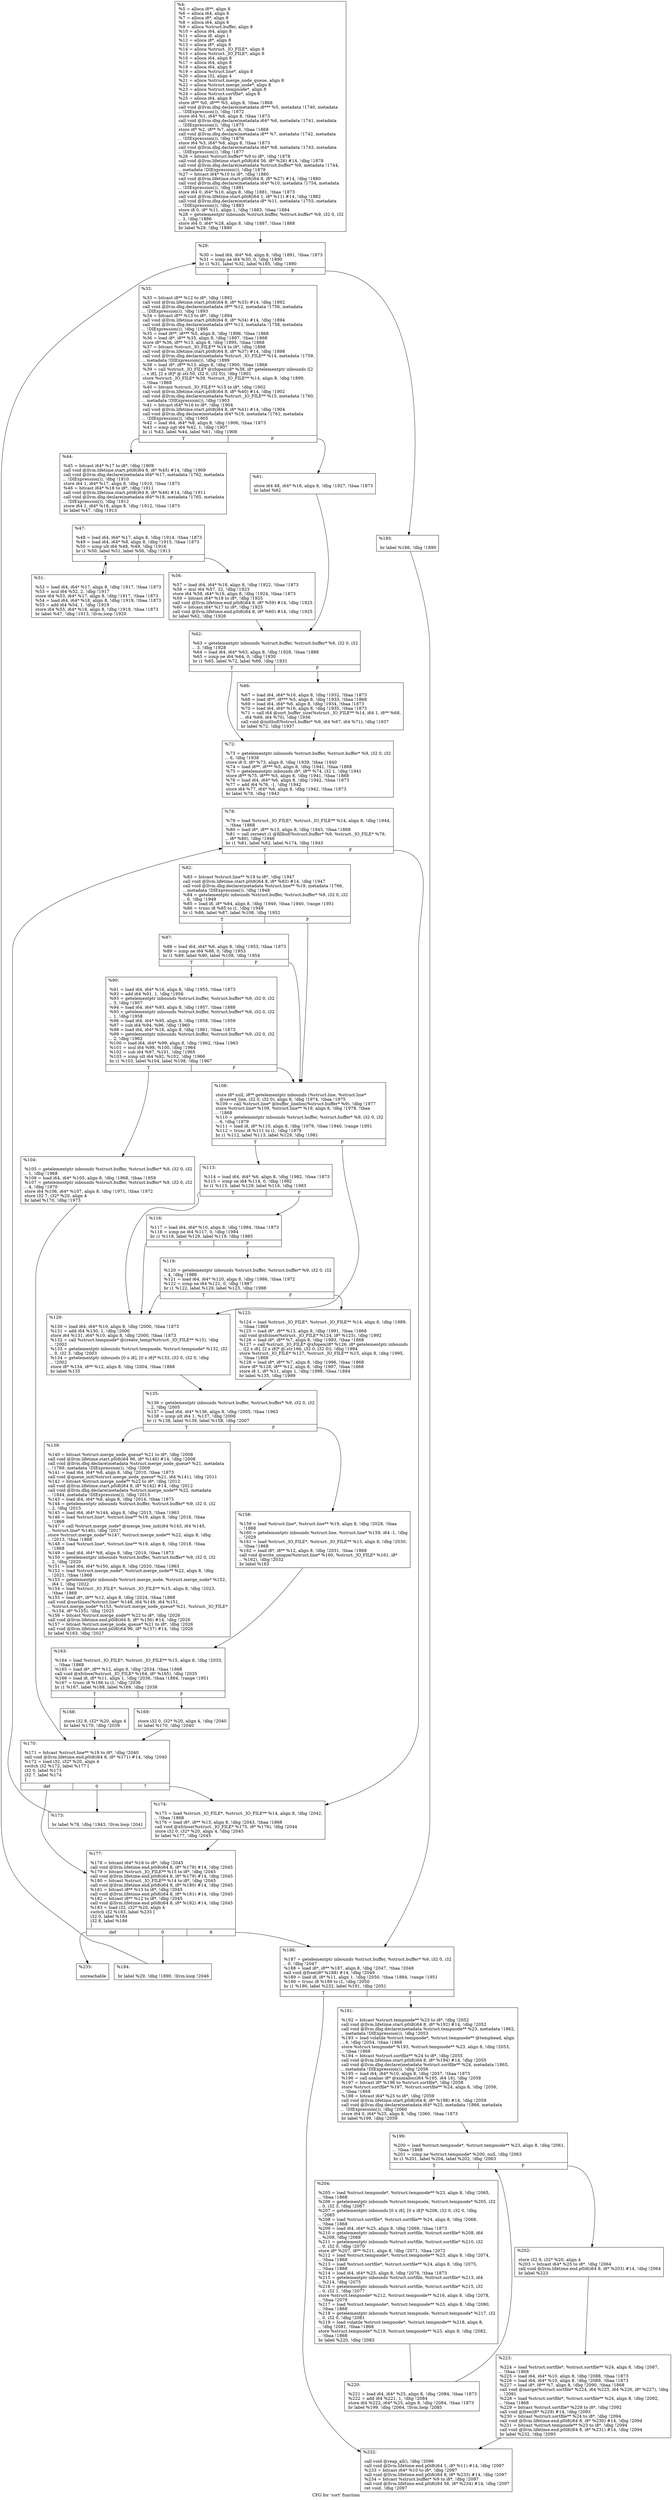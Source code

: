 digraph "CFG for 'sort' function" {
	label="CFG for 'sort' function";

	Node0x1edafd0 [shape=record,label="{%4:\l  %5 = alloca i8**, align 8\l  %6 = alloca i64, align 8\l  %7 = alloca i8*, align 8\l  %8 = alloca i64, align 8\l  %9 = alloca %struct.buffer, align 8\l  %10 = alloca i64, align 8\l  %11 = alloca i8, align 1\l  %12 = alloca i8*, align 8\l  %13 = alloca i8*, align 8\l  %14 = alloca %struct._IO_FILE*, align 8\l  %15 = alloca %struct._IO_FILE*, align 8\l  %16 = alloca i64, align 8\l  %17 = alloca i64, align 8\l  %18 = alloca i64, align 8\l  %19 = alloca %struct.line*, align 8\l  %20 = alloca i32, align 4\l  %21 = alloca %struct.merge_node_queue, align 8\l  %22 = alloca %struct.merge_node*, align 8\l  %23 = alloca %struct.tempnode*, align 8\l  %24 = alloca %struct.sortfile*, align 8\l  %25 = alloca i64, align 8\l  store i8** %0, i8*** %5, align 8, !tbaa !1868\l  call void @llvm.dbg.declare(metadata i8*** %5, metadata !1740, metadata\l... !DIExpression()), !dbg !1872\l  store i64 %1, i64* %6, align 8, !tbaa !1873\l  call void @llvm.dbg.declare(metadata i64* %6, metadata !1741, metadata\l... !DIExpression()), !dbg !1875\l  store i8* %2, i8** %7, align 8, !tbaa !1868\l  call void @llvm.dbg.declare(metadata i8** %7, metadata !1742, metadata\l... !DIExpression()), !dbg !1876\l  store i64 %3, i64* %8, align 8, !tbaa !1873\l  call void @llvm.dbg.declare(metadata i64* %8, metadata !1743, metadata\l... !DIExpression()), !dbg !1877\l  %26 = bitcast %struct.buffer* %9 to i8*, !dbg !1878\l  call void @llvm.lifetime.start.p0i8(i64 56, i8* %26) #14, !dbg !1878\l  call void @llvm.dbg.declare(metadata %struct.buffer* %9, metadata !1744,\l... metadata !DIExpression()), !dbg !1879\l  %27 = bitcast i64* %10 to i8*, !dbg !1880\l  call void @llvm.lifetime.start.p0i8(i64 8, i8* %27) #14, !dbg !1880\l  call void @llvm.dbg.declare(metadata i64* %10, metadata !1754, metadata\l... !DIExpression()), !dbg !1881\l  store i64 0, i64* %10, align 8, !dbg !1881, !tbaa !1873\l  call void @llvm.lifetime.start.p0i8(i64 1, i8* %11) #14, !dbg !1882\l  call void @llvm.dbg.declare(metadata i8* %11, metadata !1755, metadata\l... !DIExpression()), !dbg !1883\l  store i8 0, i8* %11, align 1, !dbg !1883, !tbaa !1884\l  %28 = getelementptr inbounds %struct.buffer, %struct.buffer* %9, i32 0, i32\l... 3, !dbg !1886\l  store i64 0, i64* %28, align 8, !dbg !1887, !tbaa !1888\l  br label %29, !dbg !1890\l}"];
	Node0x1edafd0 -> Node0x1de44e0;
	Node0x1de44e0 [shape=record,label="{%29:\l\l  %30 = load i64, i64* %6, align 8, !dbg !1891, !tbaa !1873\l  %31 = icmp ne i64 %30, 0, !dbg !1890\l  br i1 %31, label %32, label %185, !dbg !1890\l|{<s0>T|<s1>F}}"];
	Node0x1de44e0:s0 -> Node0x1de4530;
	Node0x1de44e0:s1 -> Node0x1de4ee0;
	Node0x1de4530 [shape=record,label="{%32:\l\l  %33 = bitcast i8** %12 to i8*, !dbg !1892\l  call void @llvm.lifetime.start.p0i8(i64 8, i8* %33) #14, !dbg !1892\l  call void @llvm.dbg.declare(metadata i8** %12, metadata !1756, metadata\l... !DIExpression()), !dbg !1893\l  %34 = bitcast i8** %13 to i8*, !dbg !1894\l  call void @llvm.lifetime.start.p0i8(i64 8, i8* %34) #14, !dbg !1894\l  call void @llvm.dbg.declare(metadata i8** %13, metadata !1758, metadata\l... !DIExpression()), !dbg !1895\l  %35 = load i8**, i8*** %5, align 8, !dbg !1896, !tbaa !1868\l  %36 = load i8*, i8** %35, align 8, !dbg !1897, !tbaa !1868\l  store i8* %36, i8** %13, align 8, !dbg !1895, !tbaa !1868\l  %37 = bitcast %struct._IO_FILE** %14 to i8*, !dbg !1898\l  call void @llvm.lifetime.start.p0i8(i64 8, i8* %37) #14, !dbg !1898\l  call void @llvm.dbg.declare(metadata %struct._IO_FILE** %14, metadata !1759,\l... metadata !DIExpression()), !dbg !1899\l  %38 = load i8*, i8** %13, align 8, !dbg !1900, !tbaa !1868\l  %39 = call %struct._IO_FILE* @xfopen(i8* %38, i8* getelementptr inbounds ([2\l... x i8], [2 x i8]* @.str.50, i32 0, i32 0)), !dbg !1901\l  store %struct._IO_FILE* %39, %struct._IO_FILE** %14, align 8, !dbg !1899,\l... !tbaa !1868\l  %40 = bitcast %struct._IO_FILE** %15 to i8*, !dbg !1902\l  call void @llvm.lifetime.start.p0i8(i64 8, i8* %40) #14, !dbg !1902\l  call void @llvm.dbg.declare(metadata %struct._IO_FILE** %15, metadata !1760,\l... metadata !DIExpression()), !dbg !1903\l  %41 = bitcast i64* %16 to i8*, !dbg !1904\l  call void @llvm.lifetime.start.p0i8(i64 8, i8* %41) #14, !dbg !1904\l  call void @llvm.dbg.declare(metadata i64* %16, metadata !1761, metadata\l... !DIExpression()), !dbg !1905\l  %42 = load i64, i64* %8, align 8, !dbg !1906, !tbaa !1873\l  %43 = icmp ugt i64 %42, 1, !dbg !1907\l  br i1 %43, label %44, label %61, !dbg !1908\l|{<s0>T|<s1>F}}"];
	Node0x1de4530:s0 -> Node0x1de4580;
	Node0x1de4530:s1 -> Node0x1de46c0;
	Node0x1de4580 [shape=record,label="{%44:\l\l  %45 = bitcast i64* %17 to i8*, !dbg !1909\l  call void @llvm.lifetime.start.p0i8(i64 8, i8* %45) #14, !dbg !1909\l  call void @llvm.dbg.declare(metadata i64* %17, metadata !1762, metadata\l... !DIExpression()), !dbg !1910\l  store i64 1, i64* %17, align 8, !dbg !1910, !tbaa !1873\l  %46 = bitcast i64* %18 to i8*, !dbg !1911\l  call void @llvm.lifetime.start.p0i8(i64 8, i8* %46) #14, !dbg !1911\l  call void @llvm.dbg.declare(metadata i64* %18, metadata !1765, metadata\l... !DIExpression()), !dbg !1912\l  store i64 1, i64* %18, align 8, !dbg !1912, !tbaa !1873\l  br label %47, !dbg !1913\l}"];
	Node0x1de4580 -> Node0x1de45d0;
	Node0x1de45d0 [shape=record,label="{%47:\l\l  %48 = load i64, i64* %17, align 8, !dbg !1914, !tbaa !1873\l  %49 = load i64, i64* %8, align 8, !dbg !1915, !tbaa !1873\l  %50 = icmp ult i64 %48, %49, !dbg !1916\l  br i1 %50, label %51, label %56, !dbg !1913\l|{<s0>T|<s1>F}}"];
	Node0x1de45d0:s0 -> Node0x1de4620;
	Node0x1de45d0:s1 -> Node0x1de4670;
	Node0x1de4620 [shape=record,label="{%51:\l\l  %52 = load i64, i64* %17, align 8, !dbg !1917, !tbaa !1873\l  %53 = mul i64 %52, 2, !dbg !1917\l  store i64 %53, i64* %17, align 8, !dbg !1917, !tbaa !1873\l  %54 = load i64, i64* %18, align 8, !dbg !1919, !tbaa !1873\l  %55 = add i64 %54, 1, !dbg !1919\l  store i64 %55, i64* %18, align 8, !dbg !1919, !tbaa !1873\l  br label %47, !dbg !1913, !llvm.loop !1920\l}"];
	Node0x1de4620 -> Node0x1de45d0;
	Node0x1de4670 [shape=record,label="{%56:\l\l  %57 = load i64, i64* %18, align 8, !dbg !1922, !tbaa !1873\l  %58 = mul i64 %57, 32, !dbg !1923\l  store i64 %58, i64* %16, align 8, !dbg !1924, !tbaa !1873\l  %59 = bitcast i64* %18 to i8*, !dbg !1925\l  call void @llvm.lifetime.end.p0i8(i64 8, i8* %59) #14, !dbg !1925\l  %60 = bitcast i64* %17 to i8*, !dbg !1925\l  call void @llvm.lifetime.end.p0i8(i64 8, i8* %60) #14, !dbg !1925\l  br label %62, !dbg !1926\l}"];
	Node0x1de4670 -> Node0x1de4710;
	Node0x1de46c0 [shape=record,label="{%61:\l\l  store i64 48, i64* %16, align 8, !dbg !1927, !tbaa !1873\l  br label %62\l}"];
	Node0x1de46c0 -> Node0x1de4710;
	Node0x1de4710 [shape=record,label="{%62:\l\l  %63 = getelementptr inbounds %struct.buffer, %struct.buffer* %9, i32 0, i32\l... 3, !dbg !1928\l  %64 = load i64, i64* %63, align 8, !dbg !1928, !tbaa !1888\l  %65 = icmp ne i64 %64, 0, !dbg !1930\l  br i1 %65, label %72, label %66, !dbg !1931\l|{<s0>T|<s1>F}}"];
	Node0x1de4710:s0 -> Node0x1de47b0;
	Node0x1de4710:s1 -> Node0x1de4760;
	Node0x1de4760 [shape=record,label="{%66:\l\l  %67 = load i64, i64* %16, align 8, !dbg !1932, !tbaa !1873\l  %68 = load i8**, i8*** %5, align 8, !dbg !1933, !tbaa !1868\l  %69 = load i64, i64* %6, align 8, !dbg !1934, !tbaa !1873\l  %70 = load i64, i64* %16, align 8, !dbg !1935, !tbaa !1873\l  %71 = call i64 @sort_buffer_size(%struct._IO_FILE** %14, i64 1, i8** %68,\l... i64 %69, i64 %70), !dbg !1936\l  call void @initbuf(%struct.buffer* %9, i64 %67, i64 %71), !dbg !1937\l  br label %72, !dbg !1937\l}"];
	Node0x1de4760 -> Node0x1de47b0;
	Node0x1de47b0 [shape=record,label="{%72:\l\l  %73 = getelementptr inbounds %struct.buffer, %struct.buffer* %9, i32 0, i32\l... 6, !dbg !1938\l  store i8 0, i8* %73, align 8, !dbg !1939, !tbaa !1940\l  %74 = load i8**, i8*** %5, align 8, !dbg !1941, !tbaa !1868\l  %75 = getelementptr inbounds i8*, i8** %74, i32 1, !dbg !1941\l  store i8** %75, i8*** %5, align 8, !dbg !1941, !tbaa !1868\l  %76 = load i64, i64* %6, align 8, !dbg !1942, !tbaa !1873\l  %77 = add i64 %76, -1, !dbg !1942\l  store i64 %77, i64* %6, align 8, !dbg !1942, !tbaa !1873\l  br label %78, !dbg !1943\l}"];
	Node0x1de47b0 -> Node0x1de4800;
	Node0x1de4800 [shape=record,label="{%78:\l\l  %79 = load %struct._IO_FILE*, %struct._IO_FILE** %14, align 8, !dbg !1944,\l... !tbaa !1868\l  %80 = load i8*, i8** %13, align 8, !dbg !1945, !tbaa !1868\l  %81 = call zeroext i1 @fillbuf(%struct.buffer* %9, %struct._IO_FILE* %79,\l... i8* %80), !dbg !1946\l  br i1 %81, label %82, label %174, !dbg !1943\l|{<s0>T|<s1>F}}"];
	Node0x1de4800:s0 -> Node0x1de4850;
	Node0x1de4800:s1 -> Node0x1de4df0;
	Node0x1de4850 [shape=record,label="{%82:\l\l  %83 = bitcast %struct.line** %19 to i8*, !dbg !1947\l  call void @llvm.lifetime.start.p0i8(i64 8, i8* %83) #14, !dbg !1947\l  call void @llvm.dbg.declare(metadata %struct.line** %19, metadata !1766,\l... metadata !DIExpression()), !dbg !1948\l  %84 = getelementptr inbounds %struct.buffer, %struct.buffer* %9, i32 0, i32\l... 6, !dbg !1949\l  %85 = load i8, i8* %84, align 8, !dbg !1949, !tbaa !1940, !range !1951\l  %86 = trunc i8 %85 to i1, !dbg !1949\l  br i1 %86, label %87, label %108, !dbg !1952\l|{<s0>T|<s1>F}}"];
	Node0x1de4850:s0 -> Node0x1de48a0;
	Node0x1de4850:s1 -> Node0x1de4990;
	Node0x1de48a0 [shape=record,label="{%87:\l\l  %88 = load i64, i64* %6, align 8, !dbg !1953, !tbaa !1873\l  %89 = icmp ne i64 %88, 0, !dbg !1953\l  br i1 %89, label %90, label %108, !dbg !1954\l|{<s0>T|<s1>F}}"];
	Node0x1de48a0:s0 -> Node0x1de48f0;
	Node0x1de48a0:s1 -> Node0x1de4990;
	Node0x1de48f0 [shape=record,label="{%90:\l\l  %91 = load i64, i64* %16, align 8, !dbg !1955, !tbaa !1873\l  %92 = add i64 %91, 1, !dbg !1956\l  %93 = getelementptr inbounds %struct.buffer, %struct.buffer* %9, i32 0, i32\l... 3, !dbg !1957\l  %94 = load i64, i64* %93, align 8, !dbg !1957, !tbaa !1888\l  %95 = getelementptr inbounds %struct.buffer, %struct.buffer* %9, i32 0, i32\l... 1, !dbg !1958\l  %96 = load i64, i64* %95, align 8, !dbg !1958, !tbaa !1959\l  %97 = sub i64 %94, %96, !dbg !1960\l  %98 = load i64, i64* %16, align 8, !dbg !1961, !tbaa !1873\l  %99 = getelementptr inbounds %struct.buffer, %struct.buffer* %9, i32 0, i32\l... 2, !dbg !1962\l  %100 = load i64, i64* %99, align 8, !dbg !1962, !tbaa !1963\l  %101 = mul i64 %98, %100, !dbg !1964\l  %102 = sub i64 %97, %101, !dbg !1965\l  %103 = icmp ult i64 %92, %102, !dbg !1966\l  br i1 %103, label %104, label %108, !dbg !1967\l|{<s0>T|<s1>F}}"];
	Node0x1de48f0:s0 -> Node0x1de4940;
	Node0x1de48f0:s1 -> Node0x1de4990;
	Node0x1de4940 [shape=record,label="{%104:\l\l  %105 = getelementptr inbounds %struct.buffer, %struct.buffer* %9, i32 0, i32\l... 1, !dbg !1968\l  %106 = load i64, i64* %105, align 8, !dbg !1968, !tbaa !1959\l  %107 = getelementptr inbounds %struct.buffer, %struct.buffer* %9, i32 0, i32\l... 4, !dbg !1970\l  store i64 %106, i64* %107, align 8, !dbg !1971, !tbaa !1972\l  store i32 7, i32* %20, align 4\l  br label %170, !dbg !1973\l}"];
	Node0x1de4940 -> Node0x1de4d50;
	Node0x1de4990 [shape=record,label="{%108:\l\l  store i8* null, i8** getelementptr inbounds (%struct.line, %struct.line*\l... @saved_line, i32 0, i32 0), align 8, !dbg !1974, !tbaa !1975\l  %109 = call %struct.line* @buffer_linelim(%struct.buffer* %9), !dbg !1977\l  store %struct.line* %109, %struct.line** %19, align 8, !dbg !1978, !tbaa\l... !1868\l  %110 = getelementptr inbounds %struct.buffer, %struct.buffer* %9, i32 0, i32\l... 6, !dbg !1979\l  %111 = load i8, i8* %110, align 8, !dbg !1979, !tbaa !1940, !range !1951\l  %112 = trunc i8 %111 to i1, !dbg !1979\l  br i1 %112, label %113, label %129, !dbg !1981\l|{<s0>T|<s1>F}}"];
	Node0x1de4990:s0 -> Node0x1de49e0;
	Node0x1de4990:s1 -> Node0x1de4b20;
	Node0x1de49e0 [shape=record,label="{%113:\l\l  %114 = load i64, i64* %6, align 8, !dbg !1982, !tbaa !1873\l  %115 = icmp ne i64 %114, 0, !dbg !1982\l  br i1 %115, label %129, label %116, !dbg !1983\l|{<s0>T|<s1>F}}"];
	Node0x1de49e0:s0 -> Node0x1de4b20;
	Node0x1de49e0:s1 -> Node0x1de4a30;
	Node0x1de4a30 [shape=record,label="{%116:\l\l  %117 = load i64, i64* %10, align 8, !dbg !1984, !tbaa !1873\l  %118 = icmp ne i64 %117, 0, !dbg !1984\l  br i1 %118, label %129, label %119, !dbg !1985\l|{<s0>T|<s1>F}}"];
	Node0x1de4a30:s0 -> Node0x1de4b20;
	Node0x1de4a30:s1 -> Node0x1de4a80;
	Node0x1de4a80 [shape=record,label="{%119:\l\l  %120 = getelementptr inbounds %struct.buffer, %struct.buffer* %9, i32 0, i32\l... 4, !dbg !1986\l  %121 = load i64, i64* %120, align 8, !dbg !1986, !tbaa !1972\l  %122 = icmp ne i64 %121, 0, !dbg !1987\l  br i1 %122, label %129, label %123, !dbg !1988\l|{<s0>T|<s1>F}}"];
	Node0x1de4a80:s0 -> Node0x1de4b20;
	Node0x1de4a80:s1 -> Node0x1de4ad0;
	Node0x1de4ad0 [shape=record,label="{%123:\l\l  %124 = load %struct._IO_FILE*, %struct._IO_FILE** %14, align 8, !dbg !1989,\l... !tbaa !1868\l  %125 = load i8*, i8** %13, align 8, !dbg !1991, !tbaa !1868\l  call void @xfclose(%struct._IO_FILE* %124, i8* %125), !dbg !1992\l  %126 = load i8*, i8** %7, align 8, !dbg !1993, !tbaa !1868\l  %127 = call %struct._IO_FILE* @xfopen(i8* %126, i8* getelementptr inbounds\l... ([2 x i8], [2 x i8]* @.str.166, i32 0, i32 0)), !dbg !1994\l  store %struct._IO_FILE* %127, %struct._IO_FILE** %15, align 8, !dbg !1995,\l... !tbaa !1868\l  %128 = load i8*, i8** %7, align 8, !dbg !1996, !tbaa !1868\l  store i8* %128, i8** %12, align 8, !dbg !1997, !tbaa !1868\l  store i8 1, i8* %11, align 1, !dbg !1998, !tbaa !1884\l  br label %135, !dbg !1999\l}"];
	Node0x1de4ad0 -> Node0x1de4b70;
	Node0x1de4b20 [shape=record,label="{%129:\l\l  %130 = load i64, i64* %10, align 8, !dbg !2000, !tbaa !1873\l  %131 = add i64 %130, 1, !dbg !2000\l  store i64 %131, i64* %10, align 8, !dbg !2000, !tbaa !1873\l  %132 = call %struct.tempnode* @create_temp(%struct._IO_FILE** %15), !dbg\l... !2002\l  %133 = getelementptr inbounds %struct.tempnode, %struct.tempnode* %132, i32\l... 0, i32 3, !dbg !2003\l  %134 = getelementptr inbounds [0 x i8], [0 x i8]* %133, i32 0, i32 0, !dbg\l... !2002\l  store i8* %134, i8** %12, align 8, !dbg !2004, !tbaa !1868\l  br label %135\l}"];
	Node0x1de4b20 -> Node0x1de4b70;
	Node0x1de4b70 [shape=record,label="{%135:\l\l  %136 = getelementptr inbounds %struct.buffer, %struct.buffer* %9, i32 0, i32\l... 2, !dbg !2005\l  %137 = load i64, i64* %136, align 8, !dbg !2005, !tbaa !1963\l  %138 = icmp ult i64 1, %137, !dbg !2006\l  br i1 %138, label %139, label %158, !dbg !2007\l|{<s0>T|<s1>F}}"];
	Node0x1de4b70:s0 -> Node0x1de4bc0;
	Node0x1de4b70:s1 -> Node0x1de4c10;
	Node0x1de4bc0 [shape=record,label="{%139:\l\l  %140 = bitcast %struct.merge_node_queue* %21 to i8*, !dbg !2008\l  call void @llvm.lifetime.start.p0i8(i64 96, i8* %140) #14, !dbg !2008\l  call void @llvm.dbg.declare(metadata %struct.merge_node_queue* %21, metadata\l... !1769, metadata !DIExpression()), !dbg !2009\l  %141 = load i64, i64* %8, align 8, !dbg !2010, !tbaa !1873\l  call void @queue_init(%struct.merge_node_queue* %21, i64 %141), !dbg !2011\l  %142 = bitcast %struct.merge_node** %22 to i8*, !dbg !2012\l  call void @llvm.lifetime.start.p0i8(i64 8, i8* %142) #14, !dbg !2012\l  call void @llvm.dbg.declare(metadata %struct.merge_node** %22, metadata\l... !1844, metadata !DIExpression()), !dbg !2013\l  %143 = load i64, i64* %8, align 8, !dbg !2014, !tbaa !1873\l  %144 = getelementptr inbounds %struct.buffer, %struct.buffer* %9, i32 0, i32\l... 2, !dbg !2015\l  %145 = load i64, i64* %144, align 8, !dbg !2015, !tbaa !1963\l  %146 = load %struct.line*, %struct.line** %19, align 8, !dbg !2016, !tbaa\l... !1868\l  %147 = call %struct.merge_node* @merge_tree_init(i64 %143, i64 %145,\l... %struct.line* %146), !dbg !2017\l  store %struct.merge_node* %147, %struct.merge_node** %22, align 8, !dbg\l... !2013, !tbaa !1868\l  %148 = load %struct.line*, %struct.line** %19, align 8, !dbg !2018, !tbaa\l... !1868\l  %149 = load i64, i64* %8, align 8, !dbg !2019, !tbaa !1873\l  %150 = getelementptr inbounds %struct.buffer, %struct.buffer* %9, i32 0, i32\l... 2, !dbg !2020\l  %151 = load i64, i64* %150, align 8, !dbg !2020, !tbaa !1963\l  %152 = load %struct.merge_node*, %struct.merge_node** %22, align 8, !dbg\l... !2021, !tbaa !1868\l  %153 = getelementptr inbounds %struct.merge_node, %struct.merge_node* %152,\l... i64 1, !dbg !2022\l  %154 = load %struct._IO_FILE*, %struct._IO_FILE** %15, align 8, !dbg !2023,\l... !tbaa !1868\l  %155 = load i8*, i8** %12, align 8, !dbg !2024, !tbaa !1868\l  call void @sortlines(%struct.line* %148, i64 %149, i64 %151,\l... %struct.merge_node* %153, %struct.merge_node_queue* %21, %struct._IO_FILE*\l... %154, i8* %155), !dbg !2025\l  %156 = bitcast %struct.merge_node** %22 to i8*, !dbg !2026\l  call void @llvm.lifetime.end.p0i8(i64 8, i8* %156) #14, !dbg !2026\l  %157 = bitcast %struct.merge_node_queue* %21 to i8*, !dbg !2026\l  call void @llvm.lifetime.end.p0i8(i64 96, i8* %157) #14, !dbg !2026\l  br label %163, !dbg !2027\l}"];
	Node0x1de4bc0 -> Node0x1de4c60;
	Node0x1de4c10 [shape=record,label="{%158:\l\l  %159 = load %struct.line*, %struct.line** %19, align 8, !dbg !2028, !tbaa\l... !1868\l  %160 = getelementptr inbounds %struct.line, %struct.line* %159, i64 -1, !dbg\l... !2029\l  %161 = load %struct._IO_FILE*, %struct._IO_FILE** %15, align 8, !dbg !2030,\l... !tbaa !1868\l  %162 = load i8*, i8** %12, align 8, !dbg !2031, !tbaa !1868\l  call void @write_unique(%struct.line* %160, %struct._IO_FILE* %161, i8*\l... %162), !dbg !2032\l  br label %163\l}"];
	Node0x1de4c10 -> Node0x1de4c60;
	Node0x1de4c60 [shape=record,label="{%163:\l\l  %164 = load %struct._IO_FILE*, %struct._IO_FILE** %15, align 8, !dbg !2033,\l... !tbaa !1868\l  %165 = load i8*, i8** %12, align 8, !dbg !2034, !tbaa !1868\l  call void @xfclose(%struct._IO_FILE* %164, i8* %165), !dbg !2035\l  %166 = load i8, i8* %11, align 1, !dbg !2036, !tbaa !1884, !range !1951\l  %167 = trunc i8 %166 to i1, !dbg !2036\l  br i1 %167, label %168, label %169, !dbg !2038\l|{<s0>T|<s1>F}}"];
	Node0x1de4c60:s0 -> Node0x1de4cb0;
	Node0x1de4c60:s1 -> Node0x1de4d00;
	Node0x1de4cb0 [shape=record,label="{%168:\l\l  store i32 8, i32* %20, align 4\l  br label %170, !dbg !2039\l}"];
	Node0x1de4cb0 -> Node0x1de4d50;
	Node0x1de4d00 [shape=record,label="{%169:\l\l  store i32 0, i32* %20, align 4, !dbg !2040\l  br label %170, !dbg !2040\l}"];
	Node0x1de4d00 -> Node0x1de4d50;
	Node0x1de4d50 [shape=record,label="{%170:\l\l  %171 = bitcast %struct.line** %19 to i8*, !dbg !2040\l  call void @llvm.lifetime.end.p0i8(i64 8, i8* %171) #14, !dbg !2040\l  %172 = load i32, i32* %20, align 4\l  switch i32 %172, label %177 [\l    i32 0, label %173\l    i32 7, label %174\l  ]\l|{<s0>def|<s1>0|<s2>7}}"];
	Node0x1de4d50:s0 -> Node0x1de4e40;
	Node0x1de4d50:s1 -> Node0x1de4da0;
	Node0x1de4d50:s2 -> Node0x1de4df0;
	Node0x1de4da0 [shape=record,label="{%173:\l\l  br label %78, !dbg !1943, !llvm.loop !2041\l}"];
	Node0x1de4da0 -> Node0x1de4800;
	Node0x1de4df0 [shape=record,label="{%174:\l\l  %175 = load %struct._IO_FILE*, %struct._IO_FILE** %14, align 8, !dbg !2042,\l... !tbaa !1868\l  %176 = load i8*, i8** %13, align 8, !dbg !2043, !tbaa !1868\l  call void @xfclose(%struct._IO_FILE* %175, i8* %176), !dbg !2044\l  store i32 0, i32* %20, align 4, !dbg !2045\l  br label %177, !dbg !2045\l}"];
	Node0x1de4df0 -> Node0x1de4e40;
	Node0x1de4e40 [shape=record,label="{%177:\l\l  %178 = bitcast i64* %16 to i8*, !dbg !2045\l  call void @llvm.lifetime.end.p0i8(i64 8, i8* %178) #14, !dbg !2045\l  %179 = bitcast %struct._IO_FILE** %15 to i8*, !dbg !2045\l  call void @llvm.lifetime.end.p0i8(i64 8, i8* %179) #14, !dbg !2045\l  %180 = bitcast %struct._IO_FILE** %14 to i8*, !dbg !2045\l  call void @llvm.lifetime.end.p0i8(i64 8, i8* %180) #14, !dbg !2045\l  %181 = bitcast i8** %13 to i8*, !dbg !2045\l  call void @llvm.lifetime.end.p0i8(i64 8, i8* %181) #14, !dbg !2045\l  %182 = bitcast i8** %12 to i8*, !dbg !2045\l  call void @llvm.lifetime.end.p0i8(i64 8, i8* %182) #14, !dbg !2045\l  %183 = load i32, i32* %20, align 4\l  switch i32 %183, label %235 [\l    i32 0, label %184\l    i32 8, label %186\l  ]\l|{<s0>def|<s1>0|<s2>8}}"];
	Node0x1de4e40:s0 -> Node0x1de51b0;
	Node0x1de4e40:s1 -> Node0x1de4e90;
	Node0x1de4e40:s2 -> Node0x1de4f30;
	Node0x1de4e90 [shape=record,label="{%184:\l\l  br label %29, !dbg !1890, !llvm.loop !2046\l}"];
	Node0x1de4e90 -> Node0x1de44e0;
	Node0x1de4ee0 [shape=record,label="{%185:\l\l  br label %186, !dbg !1890\l}"];
	Node0x1de4ee0 -> Node0x1de4f30;
	Node0x1de4f30 [shape=record,label="{%186:\l\l  %187 = getelementptr inbounds %struct.buffer, %struct.buffer* %9, i32 0, i32\l... 0, !dbg !2047\l  %188 = load i8*, i8** %187, align 8, !dbg !2047, !tbaa !2048\l  call void @free(i8* %188) #14, !dbg !2049\l  %189 = load i8, i8* %11, align 1, !dbg !2050, !tbaa !1884, !range !1951\l  %190 = trunc i8 %189 to i1, !dbg !2050\l  br i1 %190, label %232, label %191, !dbg !2051\l|{<s0>T|<s1>F}}"];
	Node0x1de4f30:s0 -> Node0x1de5160;
	Node0x1de4f30:s1 -> Node0x1de4f80;
	Node0x1de4f80 [shape=record,label="{%191:\l\l  %192 = bitcast %struct.tempnode** %23 to i8*, !dbg !2052\l  call void @llvm.lifetime.start.p0i8(i64 8, i8* %192) #14, !dbg !2052\l  call void @llvm.dbg.declare(metadata %struct.tempnode** %23, metadata !1862,\l... metadata !DIExpression()), !dbg !2053\l  %193 = load volatile %struct.tempnode*, %struct.tempnode** @temphead, align\l... 8, !dbg !2054, !tbaa !1868\l  store %struct.tempnode* %193, %struct.tempnode** %23, align 8, !dbg !2053,\l... !tbaa !1868\l  %194 = bitcast %struct.sortfile** %24 to i8*, !dbg !2055\l  call void @llvm.lifetime.start.p0i8(i64 8, i8* %194) #14, !dbg !2055\l  call void @llvm.dbg.declare(metadata %struct.sortfile** %24, metadata !1865,\l... metadata !DIExpression()), !dbg !2056\l  %195 = load i64, i64* %10, align 8, !dbg !2057, !tbaa !1873\l  %196 = call noalias i8* @xnmalloc(i64 %195, i64 16), !dbg !2058\l  %197 = bitcast i8* %196 to %struct.sortfile*, !dbg !2058\l  store %struct.sortfile* %197, %struct.sortfile** %24, align 8, !dbg !2056,\l... !tbaa !1868\l  %198 = bitcast i64* %25 to i8*, !dbg !2059\l  call void @llvm.lifetime.start.p0i8(i64 8, i8* %198) #14, !dbg !2059\l  call void @llvm.dbg.declare(metadata i64* %25, metadata !1866, metadata\l... !DIExpression()), !dbg !2060\l  store i64 0, i64* %25, align 8, !dbg !2060, !tbaa !1873\l  br label %199, !dbg !2059\l}"];
	Node0x1de4f80 -> Node0x1de4fd0;
	Node0x1de4fd0 [shape=record,label="{%199:\l\l  %200 = load %struct.tempnode*, %struct.tempnode** %23, align 8, !dbg !2061,\l... !tbaa !1868\l  %201 = icmp ne %struct.tempnode* %200, null, !dbg !2063\l  br i1 %201, label %204, label %202, !dbg !2063\l|{<s0>T|<s1>F}}"];
	Node0x1de4fd0:s0 -> Node0x1de5070;
	Node0x1de4fd0:s1 -> Node0x1de5020;
	Node0x1de5020 [shape=record,label="{%202:\l\l  store i32 9, i32* %20, align 4\l  %203 = bitcast i64* %25 to i8*, !dbg !2064\l  call void @llvm.lifetime.end.p0i8(i64 8, i8* %203) #14, !dbg !2064\l  br label %223\l}"];
	Node0x1de5020 -> Node0x1de5110;
	Node0x1de5070 [shape=record,label="{%204:\l\l  %205 = load %struct.tempnode*, %struct.tempnode** %23, align 8, !dbg !2065,\l... !tbaa !1868\l  %206 = getelementptr inbounds %struct.tempnode, %struct.tempnode* %205, i32\l... 0, i32 3, !dbg !2067\l  %207 = getelementptr inbounds [0 x i8], [0 x i8]* %206, i32 0, i32 0, !dbg\l... !2065\l  %208 = load %struct.sortfile*, %struct.sortfile** %24, align 8, !dbg !2068,\l... !tbaa !1868\l  %209 = load i64, i64* %25, align 8, !dbg !2069, !tbaa !1873\l  %210 = getelementptr inbounds %struct.sortfile, %struct.sortfile* %208, i64\l... %209, !dbg !2068\l  %211 = getelementptr inbounds %struct.sortfile, %struct.sortfile* %210, i32\l... 0, i32 0, !dbg !2070\l  store i8* %207, i8** %211, align 8, !dbg !2071, !tbaa !2072\l  %212 = load %struct.tempnode*, %struct.tempnode** %23, align 8, !dbg !2074,\l... !tbaa !1868\l  %213 = load %struct.sortfile*, %struct.sortfile** %24, align 8, !dbg !2075,\l... !tbaa !1868\l  %214 = load i64, i64* %25, align 8, !dbg !2076, !tbaa !1873\l  %215 = getelementptr inbounds %struct.sortfile, %struct.sortfile* %213, i64\l... %214, !dbg !2075\l  %216 = getelementptr inbounds %struct.sortfile, %struct.sortfile* %215, i32\l... 0, i32 1, !dbg !2077\l  store %struct.tempnode* %212, %struct.tempnode** %216, align 8, !dbg !2078,\l... !tbaa !2079\l  %217 = load %struct.tempnode*, %struct.tempnode** %23, align 8, !dbg !2080,\l... !tbaa !1868\l  %218 = getelementptr inbounds %struct.tempnode, %struct.tempnode* %217, i32\l... 0, i32 0, !dbg !2081\l  %219 = load volatile %struct.tempnode*, %struct.tempnode** %218, align 8,\l... !dbg !2081, !tbaa !1868\l  store %struct.tempnode* %219, %struct.tempnode** %23, align 8, !dbg !2082,\l... !tbaa !1868\l  br label %220, !dbg !2083\l}"];
	Node0x1de5070 -> Node0x1de50c0;
	Node0x1de50c0 [shape=record,label="{%220:\l\l  %221 = load i64, i64* %25, align 8, !dbg !2084, !tbaa !1873\l  %222 = add i64 %221, 1, !dbg !2084\l  store i64 %222, i64* %25, align 8, !dbg !2084, !tbaa !1873\l  br label %199, !dbg !2064, !llvm.loop !2085\l}"];
	Node0x1de50c0 -> Node0x1de4fd0;
	Node0x1de5110 [shape=record,label="{%223:\l\l  %224 = load %struct.sortfile*, %struct.sortfile** %24, align 8, !dbg !2087,\l... !tbaa !1868\l  %225 = load i64, i64* %10, align 8, !dbg !2088, !tbaa !1873\l  %226 = load i64, i64* %10, align 8, !dbg !2089, !tbaa !1873\l  %227 = load i8*, i8** %7, align 8, !dbg !2090, !tbaa !1868\l  call void @merge(%struct.sortfile* %224, i64 %225, i64 %226, i8* %227), !dbg\l... !2091\l  %228 = load %struct.sortfile*, %struct.sortfile** %24, align 8, !dbg !2092,\l... !tbaa !1868\l  %229 = bitcast %struct.sortfile* %228 to i8*, !dbg !2092\l  call void @free(i8* %229) #14, !dbg !2093\l  %230 = bitcast %struct.sortfile** %24 to i8*, !dbg !2094\l  call void @llvm.lifetime.end.p0i8(i64 8, i8* %230) #14, !dbg !2094\l  %231 = bitcast %struct.tempnode** %23 to i8*, !dbg !2094\l  call void @llvm.lifetime.end.p0i8(i64 8, i8* %231) #14, !dbg !2094\l  br label %232, !dbg !2095\l}"];
	Node0x1de5110 -> Node0x1de5160;
	Node0x1de5160 [shape=record,label="{%232:\l\l  call void @reap_all(), !dbg !2096\l  call void @llvm.lifetime.end.p0i8(i64 1, i8* %11) #14, !dbg !2097\l  %233 = bitcast i64* %10 to i8*, !dbg !2097\l  call void @llvm.lifetime.end.p0i8(i64 8, i8* %233) #14, !dbg !2097\l  %234 = bitcast %struct.buffer* %9 to i8*, !dbg !2097\l  call void @llvm.lifetime.end.p0i8(i64 56, i8* %234) #14, !dbg !2097\l  ret void, !dbg !2097\l}"];
	Node0x1de51b0 [shape=record,label="{%235:\l\l  unreachable\l}"];
}
